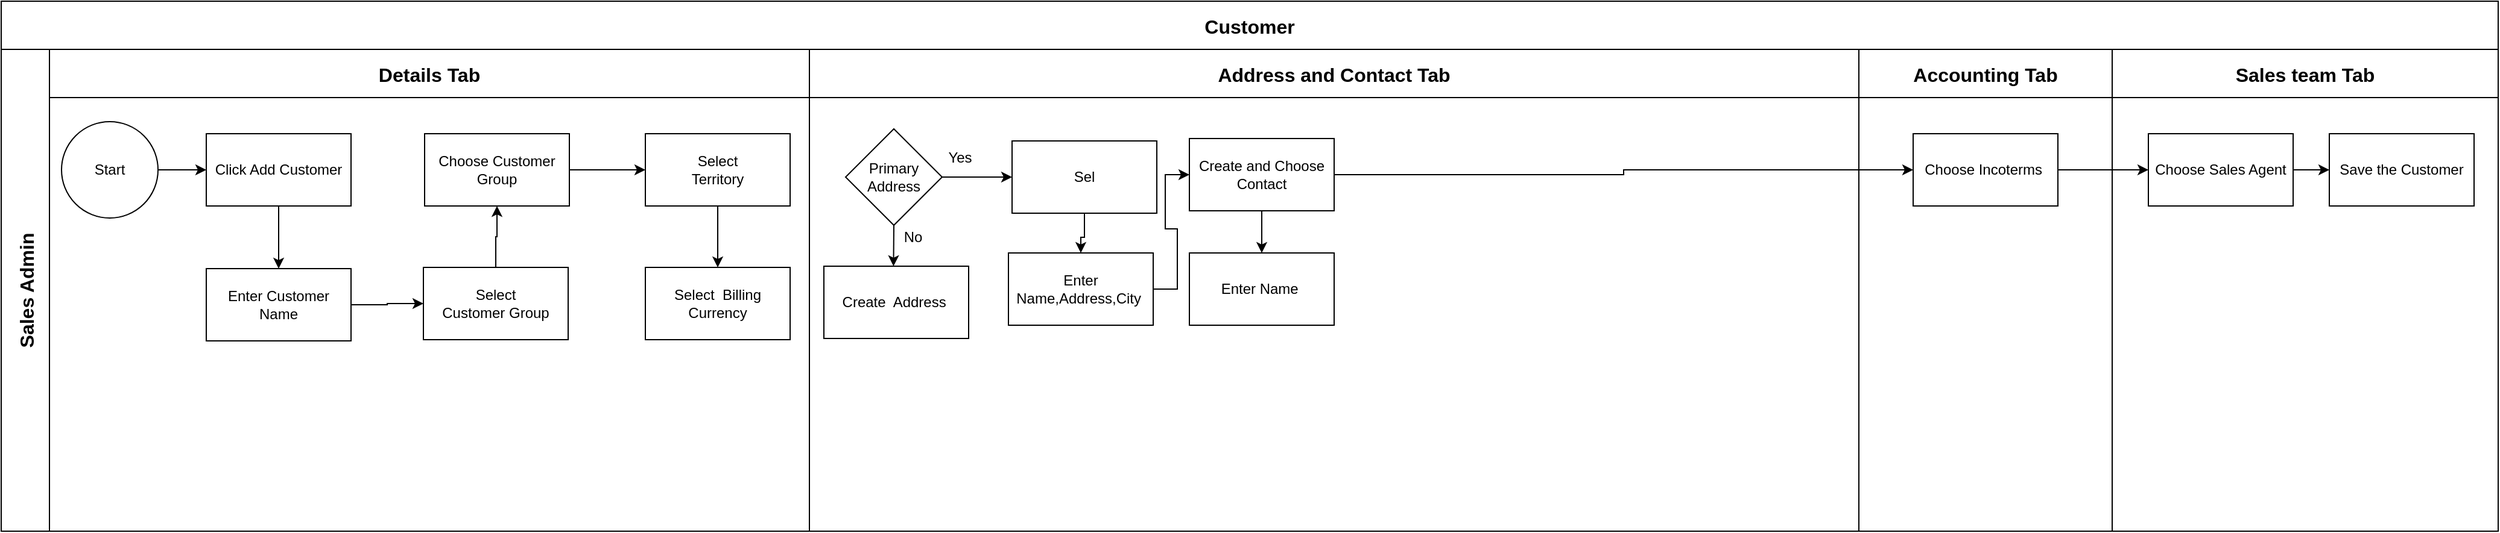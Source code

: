 <mxfile version="28.0.6">
  <diagram name="Page-1" id="DC7YIubZ44iMNXCuPgpX">
    <mxGraphModel dx="1556" dy="699" grid="1" gridSize="10" guides="1" tooltips="1" connect="1" arrows="1" fold="1" page="1" pageScale="1" pageWidth="1400" pageHeight="850" math="0" shadow="0">
      <root>
        <mxCell id="0" />
        <mxCell id="1" parent="0" />
        <mxCell id="7h-a7AoHDaQ5-l8UsL0Z-1" value="Customer" style="shape=table;childLayout=tableLayout;startSize=40;collapsible=0;recursiveResize=0;expand=0;fontSize=16;fontStyle=1;points=[[0,0,0,0,0],[0,0.25,0,0,0],[0,0.5,0,0,0],[0,0.75,0,0,0],[0,1,0,0,0],[0.25,0,0,0,0],[0.25,1,0,0,0],[0.5,0,0,0,0],[0.5,1,0,0,0],[0.75,0,0,0,0],[0.75,1,0,0,0],[1,0,0,0,0],[1,0.25,0,0,0],[1,0.5,0,0,0],[1,0.75,0,0,0],[1,1,0,0,0]];" vertex="1" parent="1">
          <mxGeometry x="430" y="140" width="2070" height="440" as="geometry" />
        </mxCell>
        <mxCell id="7h-a7AoHDaQ5-l8UsL0Z-2" value="Sales Admin" style="shape=tableRow;horizontal=0;swimlaneHead=0;swimlaneBody=0;top=0;left=0;strokeColor=inherit;bottom=0;right=0;dropTarget=0;fontStyle=1;fillColor=none;points=[[0,0.5],[1,0.5]];portConstraint=eastwest;startSize=40;collapsible=0;recursiveResize=0;expand=0;fontSize=16;" vertex="1" parent="7h-a7AoHDaQ5-l8UsL0Z-1">
          <mxGeometry y="40" width="2070" height="400" as="geometry" />
        </mxCell>
        <mxCell id="7h-a7AoHDaQ5-l8UsL0Z-3" value="Details Tab" style="swimlane;swimlaneHead=0;swimlaneBody=0;fontStyle=1;strokeColor=inherit;connectable=0;fillColor=none;startSize=40;collapsible=0;recursiveResize=0;expand=0;fontSize=16;" vertex="1" parent="7h-a7AoHDaQ5-l8UsL0Z-2">
          <mxGeometry x="40" width="630" height="400" as="geometry">
            <mxRectangle width="630" height="400" as="alternateBounds" />
          </mxGeometry>
        </mxCell>
        <mxCell id="7h-a7AoHDaQ5-l8UsL0Z-70" style="edgeStyle=orthogonalEdgeStyle;rounded=0;orthogonalLoop=1;jettySize=auto;html=1;exitX=0.5;exitY=0;exitDx=0;exitDy=0;entryX=0.5;entryY=1;entryDx=0;entryDy=0;" edge="1" parent="7h-a7AoHDaQ5-l8UsL0Z-3" source="7h-a7AoHDaQ5-l8UsL0Z-67" target="7h-a7AoHDaQ5-l8UsL0Z-44">
          <mxGeometry relative="1" as="geometry" />
        </mxCell>
        <mxCell id="7h-a7AoHDaQ5-l8UsL0Z-67" value="Select&lt;div&gt;Customer Group&lt;/div&gt;" style="rounded=0;whiteSpace=wrap;html=1;" vertex="1" parent="7h-a7AoHDaQ5-l8UsL0Z-3">
          <mxGeometry x="310" y="181" width="120" height="60" as="geometry" />
        </mxCell>
        <mxCell id="7h-a7AoHDaQ5-l8UsL0Z-73" style="edgeStyle=orthogonalEdgeStyle;rounded=0;orthogonalLoop=1;jettySize=auto;html=1;exitX=0.5;exitY=1;exitDx=0;exitDy=0;entryX=0.5;entryY=0;entryDx=0;entryDy=0;" edge="1" parent="7h-a7AoHDaQ5-l8UsL0Z-3" source="7h-a7AoHDaQ5-l8UsL0Z-61" target="7h-a7AoHDaQ5-l8UsL0Z-46">
          <mxGeometry relative="1" as="geometry" />
        </mxCell>
        <mxCell id="7h-a7AoHDaQ5-l8UsL0Z-61" value="Select&lt;div&gt;Territory&lt;/div&gt;" style="rounded=0;whiteSpace=wrap;html=1;" vertex="1" parent="7h-a7AoHDaQ5-l8UsL0Z-3">
          <mxGeometry x="494" y="70" width="120" height="60" as="geometry" />
        </mxCell>
        <mxCell id="7h-a7AoHDaQ5-l8UsL0Z-26" value="Enter Customer Name" style="rounded=0;whiteSpace=wrap;html=1;" vertex="1" parent="7h-a7AoHDaQ5-l8UsL0Z-3">
          <mxGeometry x="130" y="182" width="120" height="60" as="geometry" />
        </mxCell>
        <mxCell id="7h-a7AoHDaQ5-l8UsL0Z-68" style="edgeStyle=orthogonalEdgeStyle;rounded=0;orthogonalLoop=1;jettySize=auto;html=1;exitX=1;exitY=0.5;exitDx=0;exitDy=0;entryX=0;entryY=0.5;entryDx=0;entryDy=0;" edge="1" parent="7h-a7AoHDaQ5-l8UsL0Z-3" source="7h-a7AoHDaQ5-l8UsL0Z-26" target="7h-a7AoHDaQ5-l8UsL0Z-67">
          <mxGeometry relative="1" as="geometry" />
        </mxCell>
        <mxCell id="7h-a7AoHDaQ5-l8UsL0Z-72" style="edgeStyle=orthogonalEdgeStyle;rounded=0;orthogonalLoop=1;jettySize=auto;html=1;exitX=1;exitY=0.5;exitDx=0;exitDy=0;entryX=0;entryY=0.5;entryDx=0;entryDy=0;" edge="1" parent="7h-a7AoHDaQ5-l8UsL0Z-3" source="7h-a7AoHDaQ5-l8UsL0Z-44" target="7h-a7AoHDaQ5-l8UsL0Z-61">
          <mxGeometry relative="1" as="geometry" />
        </mxCell>
        <mxCell id="7h-a7AoHDaQ5-l8UsL0Z-44" value="Choose Customer Group" style="rounded=0;whiteSpace=wrap;html=1;" vertex="1" parent="7h-a7AoHDaQ5-l8UsL0Z-3">
          <mxGeometry x="311" y="70" width="120" height="60" as="geometry" />
        </mxCell>
        <mxCell id="7h-a7AoHDaQ5-l8UsL0Z-46" value="Select&amp;nbsp; Billing Currency" style="whiteSpace=wrap;html=1;" vertex="1" parent="7h-a7AoHDaQ5-l8UsL0Z-3">
          <mxGeometry x="494" y="181" width="120" height="60" as="geometry" />
        </mxCell>
        <mxCell id="7h-a7AoHDaQ5-l8UsL0Z-4" value="Address and Contact Tab" style="swimlane;swimlaneHead=0;swimlaneBody=0;fontStyle=1;strokeColor=inherit;connectable=0;fillColor=none;startSize=40;collapsible=0;recursiveResize=0;expand=0;fontSize=16;" vertex="1" parent="7h-a7AoHDaQ5-l8UsL0Z-2">
          <mxGeometry x="670" width="870" height="400" as="geometry">
            <mxRectangle width="870" height="400" as="alternateBounds" />
          </mxGeometry>
        </mxCell>
        <mxCell id="7h-a7AoHDaQ5-l8UsL0Z-76" style="edgeStyle=orthogonalEdgeStyle;rounded=0;orthogonalLoop=1;jettySize=auto;html=1;exitX=0.5;exitY=1;exitDx=0;exitDy=0;" edge="1" parent="7h-a7AoHDaQ5-l8UsL0Z-4" source="7h-a7AoHDaQ5-l8UsL0Z-74">
          <mxGeometry relative="1" as="geometry">
            <mxPoint x="69.714" y="180" as="targetPoint" />
          </mxGeometry>
        </mxCell>
        <mxCell id="7h-a7AoHDaQ5-l8UsL0Z-74" value="Primary Address" style="rhombus;whiteSpace=wrap;html=1;rounded=0;" vertex="1" parent="7h-a7AoHDaQ5-l8UsL0Z-4">
          <mxGeometry x="30" y="66" width="80" height="80" as="geometry" />
        </mxCell>
        <mxCell id="7h-a7AoHDaQ5-l8UsL0Z-77" value="Create&amp;nbsp; Address&amp;nbsp;" style="whiteSpace=wrap;html=1;" vertex="1" parent="7h-a7AoHDaQ5-l8UsL0Z-4">
          <mxGeometry x="12" y="180" width="120" height="60" as="geometry" />
        </mxCell>
        <mxCell id="7h-a7AoHDaQ5-l8UsL0Z-78" value="Yes" style="text;html=1;align=center;verticalAlign=middle;whiteSpace=wrap;rounded=0;" vertex="1" parent="7h-a7AoHDaQ5-l8UsL0Z-4">
          <mxGeometry x="100" y="80" width="50" height="20" as="geometry" />
        </mxCell>
        <mxCell id="7h-a7AoHDaQ5-l8UsL0Z-79" value="No" style="text;html=1;align=center;verticalAlign=middle;whiteSpace=wrap;rounded=0;" vertex="1" parent="7h-a7AoHDaQ5-l8UsL0Z-4">
          <mxGeometry x="61" y="146" width="50" height="20" as="geometry" />
        </mxCell>
        <mxCell id="7h-a7AoHDaQ5-l8UsL0Z-5" value="Accounting Tab" style="swimlane;swimlaneHead=0;swimlaneBody=0;fontStyle=1;strokeColor=inherit;connectable=0;fillColor=none;startSize=40;collapsible=0;recursiveResize=0;expand=0;fontSize=16;" vertex="1" parent="7h-a7AoHDaQ5-l8UsL0Z-2">
          <mxGeometry x="1540" width="210" height="400" as="geometry">
            <mxRectangle width="210" height="400" as="alternateBounds" />
          </mxGeometry>
        </mxCell>
        <mxCell id="7h-a7AoHDaQ5-l8UsL0Z-6" value="Choose Incoterms&amp;nbsp;" style="whiteSpace=wrap;html=1;" vertex="1" parent="7h-a7AoHDaQ5-l8UsL0Z-5">
          <mxGeometry x="45" y="70" width="120" height="60" as="geometry" />
        </mxCell>
        <mxCell id="7h-a7AoHDaQ5-l8UsL0Z-7" value="Sales team Tab" style="swimlane;swimlaneHead=0;swimlaneBody=0;fontStyle=1;strokeColor=inherit;connectable=0;fillColor=none;startSize=40;collapsible=0;recursiveResize=0;expand=0;fontSize=16;" vertex="1" parent="7h-a7AoHDaQ5-l8UsL0Z-2">
          <mxGeometry x="1750" width="320" height="400" as="geometry">
            <mxRectangle width="320" height="400" as="alternateBounds" />
          </mxGeometry>
        </mxCell>
        <mxCell id="7h-a7AoHDaQ5-l8UsL0Z-8" value="" style="edgeStyle=orthogonalEdgeStyle;rounded=0;orthogonalLoop=1;jettySize=auto;html=1;" edge="1" parent="7h-a7AoHDaQ5-l8UsL0Z-7" source="7h-a7AoHDaQ5-l8UsL0Z-9" target="7h-a7AoHDaQ5-l8UsL0Z-10">
          <mxGeometry relative="1" as="geometry" />
        </mxCell>
        <mxCell id="7h-a7AoHDaQ5-l8UsL0Z-9" value="Choose Sales Agent" style="whiteSpace=wrap;html=1;" vertex="1" parent="7h-a7AoHDaQ5-l8UsL0Z-7">
          <mxGeometry x="30" y="70" width="120" height="60" as="geometry" />
        </mxCell>
        <mxCell id="7h-a7AoHDaQ5-l8UsL0Z-10" value="Save the Customer" style="rounded=0;whiteSpace=wrap;html=1;" vertex="1" parent="7h-a7AoHDaQ5-l8UsL0Z-7">
          <mxGeometry x="180" y="70" width="120" height="60" as="geometry" />
        </mxCell>
        <mxCell id="7h-a7AoHDaQ5-l8UsL0Z-11" value="" style="edgeStyle=orthogonalEdgeStyle;rounded=0;orthogonalLoop=1;jettySize=auto;html=1;" edge="1" parent="7h-a7AoHDaQ5-l8UsL0Z-2" source="7h-a7AoHDaQ5-l8UsL0Z-6" target="7h-a7AoHDaQ5-l8UsL0Z-9">
          <mxGeometry relative="1" as="geometry" />
        </mxCell>
        <mxCell id="7h-a7AoHDaQ5-l8UsL0Z-21" value="" style="edgeStyle=orthogonalEdgeStyle;rounded=0;orthogonalLoop=1;jettySize=auto;html=1;" edge="1" parent="1" source="7h-a7AoHDaQ5-l8UsL0Z-22" target="7h-a7AoHDaQ5-l8UsL0Z-24">
          <mxGeometry relative="1" as="geometry" />
        </mxCell>
        <mxCell id="7h-a7AoHDaQ5-l8UsL0Z-22" value="Start" style="ellipse;whiteSpace=wrap;html=1;aspect=fixed;" vertex="1" parent="1">
          <mxGeometry x="480" y="240" width="80" height="80" as="geometry" />
        </mxCell>
        <mxCell id="7h-a7AoHDaQ5-l8UsL0Z-23" value="" style="edgeStyle=orthogonalEdgeStyle;rounded=0;orthogonalLoop=1;jettySize=auto;html=1;" edge="1" parent="1" source="7h-a7AoHDaQ5-l8UsL0Z-24" target="7h-a7AoHDaQ5-l8UsL0Z-26">
          <mxGeometry relative="1" as="geometry" />
        </mxCell>
        <mxCell id="7h-a7AoHDaQ5-l8UsL0Z-24" value="Click Add Customer" style="rounded=0;whiteSpace=wrap;html=1;" vertex="1" parent="1">
          <mxGeometry x="600" y="250" width="120" height="60" as="geometry" />
        </mxCell>
        <mxCell id="7h-a7AoHDaQ5-l8UsL0Z-52" value="" style="edgeStyle=orthogonalEdgeStyle;rounded=0;orthogonalLoop=1;jettySize=auto;html=1;" edge="1" parent="1" source="7h-a7AoHDaQ5-l8UsL0Z-53" target="7h-a7AoHDaQ5-l8UsL0Z-55">
          <mxGeometry relative="1" as="geometry" />
        </mxCell>
        <mxCell id="7h-a7AoHDaQ5-l8UsL0Z-53" value="Sel" style="whiteSpace=wrap;html=1;" vertex="1" parent="1">
          <mxGeometry x="1268" y="256" width="120" height="60" as="geometry" />
        </mxCell>
        <mxCell id="7h-a7AoHDaQ5-l8UsL0Z-54" style="edgeStyle=orthogonalEdgeStyle;rounded=0;orthogonalLoop=1;jettySize=auto;html=1;entryX=0;entryY=0.5;entryDx=0;entryDy=0;" edge="1" parent="1" source="7h-a7AoHDaQ5-l8UsL0Z-55" target="7h-a7AoHDaQ5-l8UsL0Z-58">
          <mxGeometry relative="1" as="geometry" />
        </mxCell>
        <mxCell id="7h-a7AoHDaQ5-l8UsL0Z-55" value="Enter Name,Ad&lt;span style=&quot;color: rgba(0, 0, 0, 0); font-family: monospace; font-size: 0px; text-align: start; text-wrap-mode: nowrap;&quot;&gt;%3CmxGraphModel%3E%3Croot%3E%3CmxCell%20id%3D%220%22%2F%3E%3CmxCell%20id%3D%221%22%20parent%3D%220%22%2F%3E%3CmxCell%20id%3D%222%22%20value%3D%22Enter%20Name%2CAddress%2CCity%20for%20Address%22%20style%3D%22whiteSpace%3Dwrap%3Bhtml%3D1%3B%22%20vertex%3D%221%22%20parent%3D%221%22%3E%3CmxGeometry%20x%3D%221260%22%20y%3D%22270%22%20width%3D%22120%22%20height%3D%2260%22%20as%3D%22geometry%22%2F%3E%3C%2FmxCell%3E%3C%2Froot%3E%3C%2FmxGraphModel%3E&lt;/span&gt;dress,City&amp;nbsp;" style="whiteSpace=wrap;html=1;" vertex="1" parent="1">
          <mxGeometry x="1265" y="349" width="120" height="60" as="geometry" />
        </mxCell>
        <mxCell id="7h-a7AoHDaQ5-l8UsL0Z-56" value="" style="edgeStyle=orthogonalEdgeStyle;rounded=0;orthogonalLoop=1;jettySize=auto;html=1;" edge="1" parent="1" source="7h-a7AoHDaQ5-l8UsL0Z-58" target="7h-a7AoHDaQ5-l8UsL0Z-59">
          <mxGeometry relative="1" as="geometry" />
        </mxCell>
        <mxCell id="7h-a7AoHDaQ5-l8UsL0Z-57" value="" style="edgeStyle=orthogonalEdgeStyle;rounded=0;orthogonalLoop=1;jettySize=auto;html=1;" edge="1" parent="1" source="7h-a7AoHDaQ5-l8UsL0Z-58" target="7h-a7AoHDaQ5-l8UsL0Z-6">
          <mxGeometry relative="1" as="geometry" />
        </mxCell>
        <mxCell id="7h-a7AoHDaQ5-l8UsL0Z-58" value="Create and Choose Contact" style="whiteSpace=wrap;html=1;" vertex="1" parent="1">
          <mxGeometry x="1415" y="254" width="120" height="60" as="geometry" />
        </mxCell>
        <mxCell id="7h-a7AoHDaQ5-l8UsL0Z-59" value="Enter Name&amp;nbsp;" style="whiteSpace=wrap;html=1;" vertex="1" parent="1">
          <mxGeometry x="1415" y="349" width="120" height="60" as="geometry" />
        </mxCell>
        <mxCell id="7h-a7AoHDaQ5-l8UsL0Z-75" style="edgeStyle=orthogonalEdgeStyle;rounded=0;orthogonalLoop=1;jettySize=auto;html=1;exitX=1;exitY=0.5;exitDx=0;exitDy=0;entryX=0;entryY=0.5;entryDx=0;entryDy=0;" edge="1" parent="1" source="7h-a7AoHDaQ5-l8UsL0Z-74" target="7h-a7AoHDaQ5-l8UsL0Z-53">
          <mxGeometry relative="1" as="geometry" />
        </mxCell>
      </root>
    </mxGraphModel>
  </diagram>
</mxfile>
